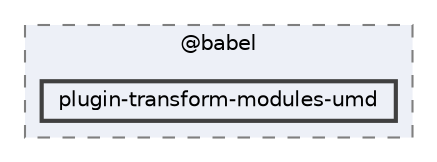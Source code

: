 digraph "pkiclassroomrescheduler/src/main/frontend/node_modules/@babel/plugin-transform-modules-umd"
{
 // LATEX_PDF_SIZE
  bgcolor="transparent";
  edge [fontname=Helvetica,fontsize=10,labelfontname=Helvetica,labelfontsize=10];
  node [fontname=Helvetica,fontsize=10,shape=box,height=0.2,width=0.4];
  compound=true
  subgraph clusterdir_bc8070c8b402176472541bb6f0cba6df {
    graph [ bgcolor="#edf0f7", pencolor="grey50", label="@babel", fontname=Helvetica,fontsize=10 style="filled,dashed", URL="dir_bc8070c8b402176472541bb6f0cba6df.html",tooltip=""]
  dir_27577f4a7531d82e69ffa7f83a8e0cf3 [label="plugin-transform-modules-umd", fillcolor="#edf0f7", color="grey25", style="filled,bold", URL="dir_27577f4a7531d82e69ffa7f83a8e0cf3.html",tooltip=""];
  }
}
